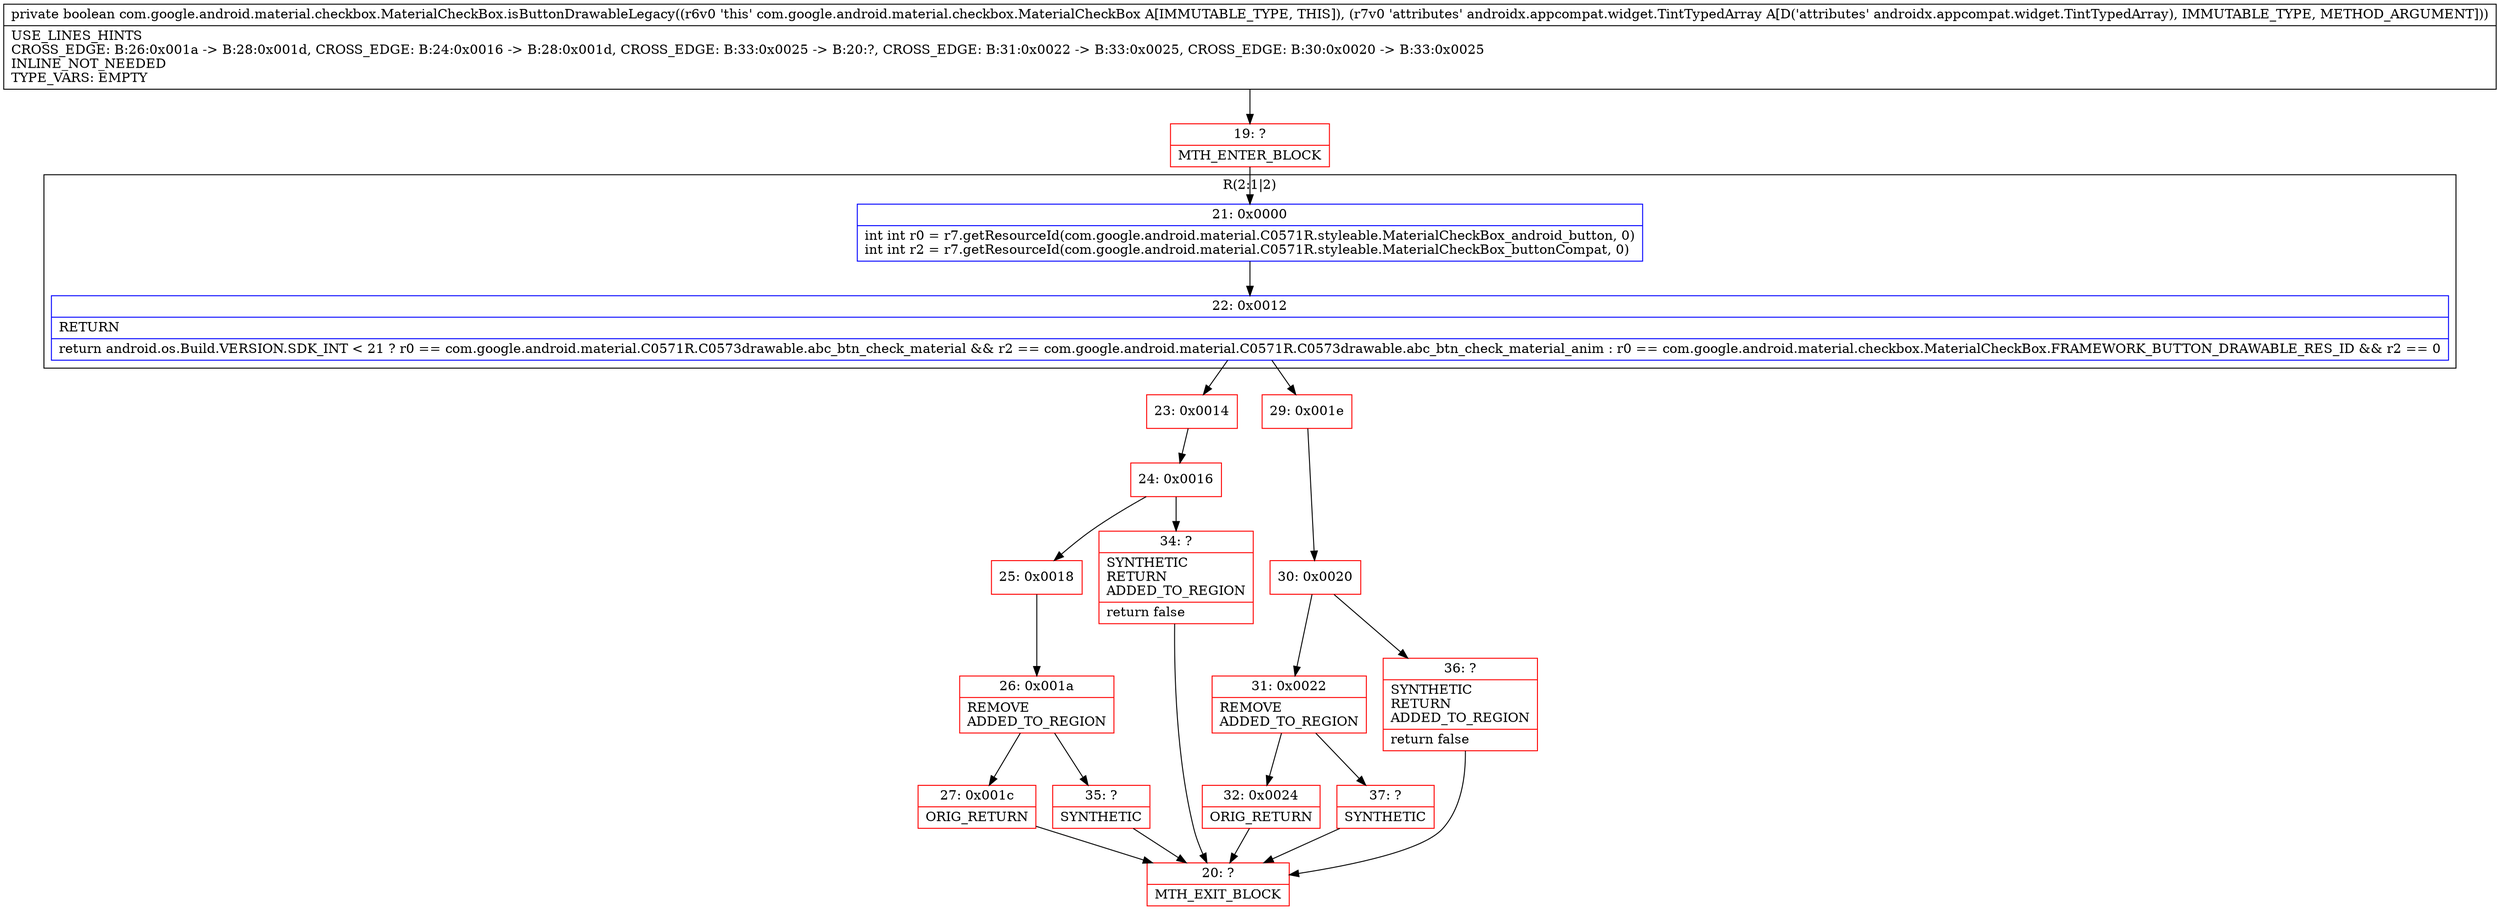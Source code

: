 digraph "CFG forcom.google.android.material.checkbox.MaterialCheckBox.isButtonDrawableLegacy(Landroidx\/appcompat\/widget\/TintTypedArray;)Z" {
subgraph cluster_Region_1933790662 {
label = "R(2:1|2)";
node [shape=record,color=blue];
Node_21 [shape=record,label="{21\:\ 0x0000|int int r0 = r7.getResourceId(com.google.android.material.C0571R.styleable.MaterialCheckBox_android_button, 0)\lint int r2 = r7.getResourceId(com.google.android.material.C0571R.styleable.MaterialCheckBox_buttonCompat, 0)\l}"];
Node_22 [shape=record,label="{22\:\ 0x0012|RETURN\l|return android.os.Build.VERSION.SDK_INT \< 21 ? r0 == com.google.android.material.C0571R.C0573drawable.abc_btn_check_material && r2 == com.google.android.material.C0571R.C0573drawable.abc_btn_check_material_anim : r0 == com.google.android.material.checkbox.MaterialCheckBox.FRAMEWORK_BUTTON_DRAWABLE_RES_ID && r2 == 0\l}"];
}
Node_19 [shape=record,color=red,label="{19\:\ ?|MTH_ENTER_BLOCK\l}"];
Node_23 [shape=record,color=red,label="{23\:\ 0x0014}"];
Node_24 [shape=record,color=red,label="{24\:\ 0x0016}"];
Node_25 [shape=record,color=red,label="{25\:\ 0x0018}"];
Node_26 [shape=record,color=red,label="{26\:\ 0x001a|REMOVE\lADDED_TO_REGION\l}"];
Node_27 [shape=record,color=red,label="{27\:\ 0x001c|ORIG_RETURN\l}"];
Node_20 [shape=record,color=red,label="{20\:\ ?|MTH_EXIT_BLOCK\l}"];
Node_35 [shape=record,color=red,label="{35\:\ ?|SYNTHETIC\l}"];
Node_34 [shape=record,color=red,label="{34\:\ ?|SYNTHETIC\lRETURN\lADDED_TO_REGION\l|return false\l}"];
Node_29 [shape=record,color=red,label="{29\:\ 0x001e}"];
Node_30 [shape=record,color=red,label="{30\:\ 0x0020}"];
Node_31 [shape=record,color=red,label="{31\:\ 0x0022|REMOVE\lADDED_TO_REGION\l}"];
Node_32 [shape=record,color=red,label="{32\:\ 0x0024|ORIG_RETURN\l}"];
Node_37 [shape=record,color=red,label="{37\:\ ?|SYNTHETIC\l}"];
Node_36 [shape=record,color=red,label="{36\:\ ?|SYNTHETIC\lRETURN\lADDED_TO_REGION\l|return false\l}"];
MethodNode[shape=record,label="{private boolean com.google.android.material.checkbox.MaterialCheckBox.isButtonDrawableLegacy((r6v0 'this' com.google.android.material.checkbox.MaterialCheckBox A[IMMUTABLE_TYPE, THIS]), (r7v0 'attributes' androidx.appcompat.widget.TintTypedArray A[D('attributes' androidx.appcompat.widget.TintTypedArray), IMMUTABLE_TYPE, METHOD_ARGUMENT]))  | USE_LINES_HINTS\lCROSS_EDGE: B:26:0x001a \-\> B:28:0x001d, CROSS_EDGE: B:24:0x0016 \-\> B:28:0x001d, CROSS_EDGE: B:33:0x0025 \-\> B:20:?, CROSS_EDGE: B:31:0x0022 \-\> B:33:0x0025, CROSS_EDGE: B:30:0x0020 \-\> B:33:0x0025\lINLINE_NOT_NEEDED\lTYPE_VARS: EMPTY\l}"];
MethodNode -> Node_19;Node_21 -> Node_22;
Node_22 -> Node_23;
Node_22 -> Node_29;
Node_19 -> Node_21;
Node_23 -> Node_24;
Node_24 -> Node_25;
Node_24 -> Node_34;
Node_25 -> Node_26;
Node_26 -> Node_27;
Node_26 -> Node_35;
Node_27 -> Node_20;
Node_35 -> Node_20;
Node_34 -> Node_20;
Node_29 -> Node_30;
Node_30 -> Node_31;
Node_30 -> Node_36;
Node_31 -> Node_32;
Node_31 -> Node_37;
Node_32 -> Node_20;
Node_37 -> Node_20;
Node_36 -> Node_20;
}


